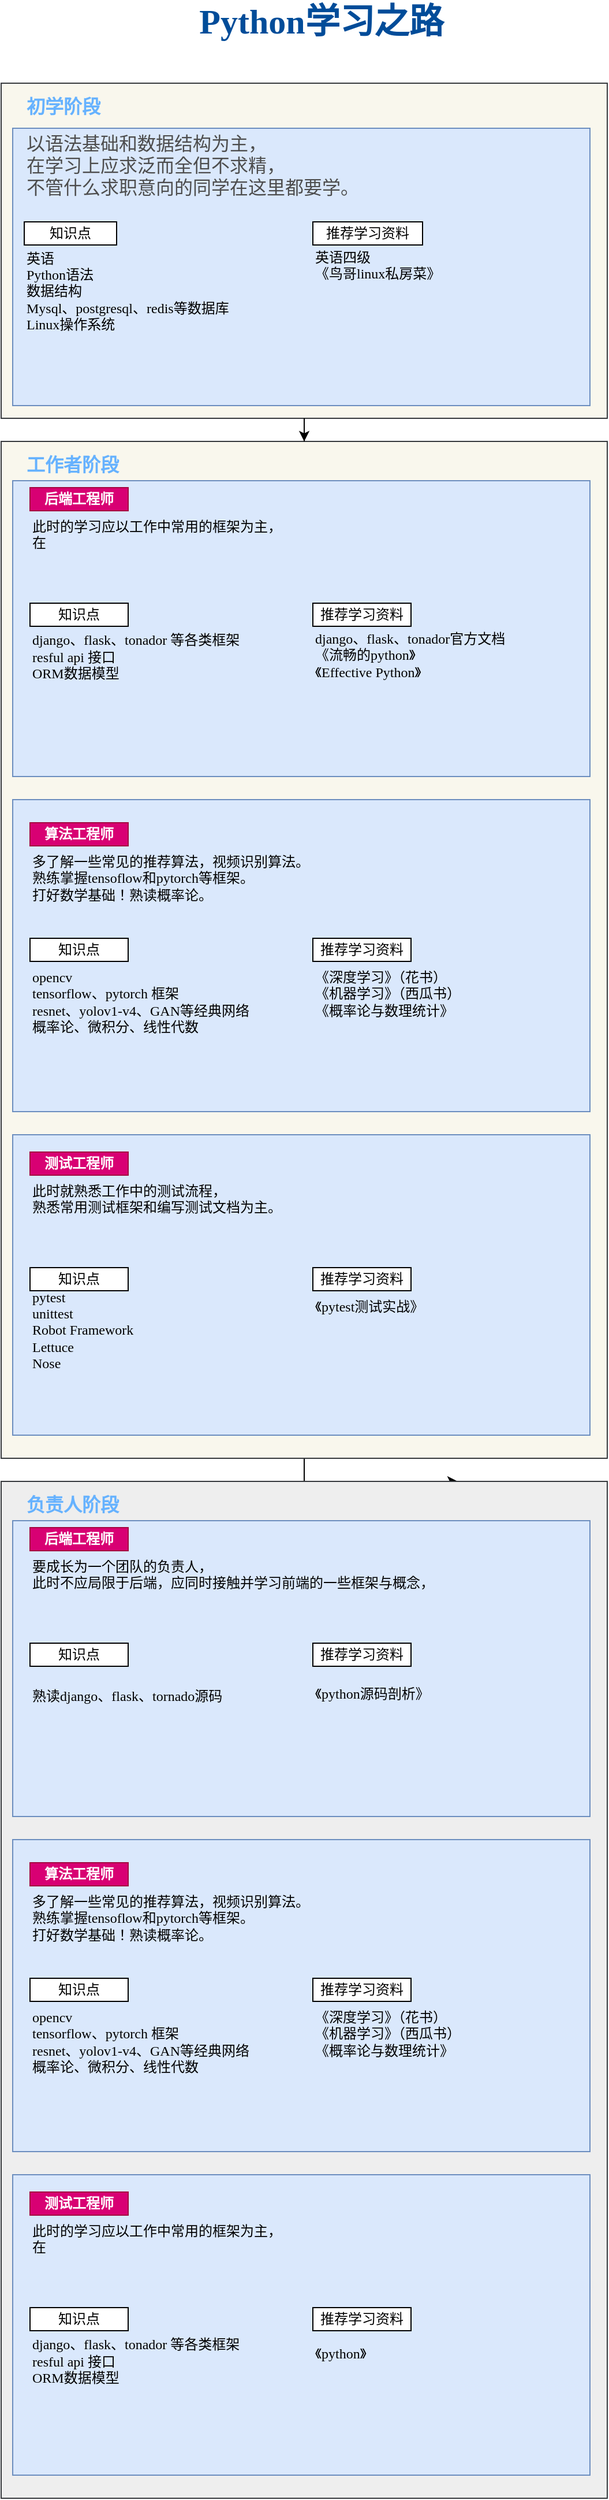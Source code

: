 <mxfile version="13.6.4" type="github">
  <diagram id="l5rkMX41A2DQlqJ6bJBF" name="Page-1">
    <mxGraphModel dx="813" dy="452" grid="1" gridSize="10" guides="1" tooltips="1" connect="1" arrows="1" fold="1" page="1" pageScale="1" pageWidth="850" pageHeight="1100" math="0" shadow="0">
      <root>
        <mxCell id="0" />
        <mxCell id="1" parent="0" />
        <mxCell id="UAcBqdveJcMJWKJadwkK-5" value="" style="rounded=0;whiteSpace=wrap;html=1;fillColor=#f9f7ed;strokeColor=#36393d;fontFamily=Comic Sans MS;" vertex="1" parent="1">
          <mxGeometry x="180" y="107" width="525" height="290" as="geometry" />
        </mxCell>
        <mxCell id="UAcBqdveJcMJWKJadwkK-65" value="" style="rounded=0;whiteSpace=wrap;html=1;align=left;fillColor=#dae8fc;strokeColor=#6c8ebf;fontFamily=Comic Sans MS;" vertex="1" parent="1">
          <mxGeometry x="190" y="146" width="500" height="240" as="geometry" />
        </mxCell>
        <mxCell id="UAcBqdveJcMJWKJadwkK-137" value="" style="edgeStyle=orthogonalEdgeStyle;rounded=0;orthogonalLoop=1;jettySize=auto;html=1;fontFamily=Comic Sans MS;" edge="1" parent="1" source="UAcBqdveJcMJWKJadwkK-7">
          <mxGeometry relative="1" as="geometry">
            <mxPoint x="575" y="1317" as="targetPoint" />
          </mxGeometry>
        </mxCell>
        <mxCell id="UAcBqdveJcMJWKJadwkK-7" value="" style="rounded=0;whiteSpace=wrap;html=1;fontFamily=Comic Sans MS;fillColor=#f9f7ed;strokeColor=#36393d;" vertex="1" parent="1">
          <mxGeometry x="180" y="417" width="525" height="880" as="geometry" />
        </mxCell>
        <mxCell id="UAcBqdveJcMJWKJadwkK-64" value="" style="rounded=0;whiteSpace=wrap;html=1;align=left;fillColor=#dae8fc;strokeColor=#6c8ebf;fontFamily=Comic Sans MS;" vertex="1" parent="1">
          <mxGeometry x="190" y="1017" width="500" height="260" as="geometry" />
        </mxCell>
        <mxCell id="UAcBqdveJcMJWKJadwkK-63" value="" style="rounded=0;whiteSpace=wrap;html=1;align=left;fillColor=#dae8fc;strokeColor=#6c8ebf;fontFamily=Comic Sans MS;" vertex="1" parent="1">
          <mxGeometry x="190" y="727" width="500" height="270" as="geometry" />
        </mxCell>
        <mxCell id="UAcBqdveJcMJWKJadwkK-56" value="" style="rounded=0;whiteSpace=wrap;html=1;align=left;fillColor=#dae8fc;strokeColor=#6c8ebf;fontFamily=Comic Sans MS;" vertex="1" parent="1">
          <mxGeometry x="190" y="451" width="500" height="256" as="geometry" />
        </mxCell>
        <mxCell id="UAcBqdveJcMJWKJadwkK-58" style="edgeStyle=orthogonalEdgeStyle;rounded=0;orthogonalLoop=1;jettySize=auto;html=1;entryX=0.5;entryY=0;entryDx=0;entryDy=0;fontFamily=Comic Sans MS;" edge="1" parent="1" source="UAcBqdveJcMJWKJadwkK-5" target="UAcBqdveJcMJWKJadwkK-7">
          <mxGeometry relative="1" as="geometry" />
        </mxCell>
        <mxCell id="UAcBqdveJcMJWKJadwkK-1" value="初学阶段" style="text;html=1;align=left;verticalAlign=middle;whiteSpace=wrap;rounded=0;fontSize=16;fontStyle=1;fontColor=#66B2FF;fontFamily=Comic Sans MS;" vertex="1" parent="1">
          <mxGeometry x="200" y="117" width="140" height="20" as="geometry" />
        </mxCell>
        <mxCell id="UAcBqdveJcMJWKJadwkK-2" value="&lt;font size=&quot;1&quot; color=&quot;#004C99&quot;&gt;&lt;b style=&quot;font-size: 30px&quot;&gt;Python学习之路&lt;/b&gt;&lt;/font&gt;" style="text;html=1;strokeColor=none;fillColor=none;align=center;verticalAlign=middle;whiteSpace=wrap;rounded=0;fontFamily=Comic Sans MS;" vertex="1" parent="1">
          <mxGeometry x="280" y="43" width="355" height="20" as="geometry" />
        </mxCell>
        <mxCell id="UAcBqdveJcMJWKJadwkK-3" value="&lt;p style=&quot;line-height: 120%&quot;&gt;以语法基础和数据结构为主，&lt;br&gt;在学习上应求泛而全但不求精，&lt;br&gt;不管什么求职意向的同学在这里都要学。&lt;/p&gt;" style="text;fillColor=none;align=left;verticalAlign=top;whiteSpace=wrap;rounded=0;fontSize=16;horizontal=1;labelPosition=center;verticalLabelPosition=middle;spacing=2;fontColor=#4D4D4D;labelBackgroundColor=none;spacingTop=0;fontStyle=0;html=1;fontFamily=Comic Sans MS;" vertex="1" parent="1">
          <mxGeometry x="200" y="127" width="400" height="100" as="geometry" />
        </mxCell>
        <mxCell id="UAcBqdveJcMJWKJadwkK-6" value="知识点" style="rounded=0;whiteSpace=wrap;html=1;fontFamily=Comic Sans MS;" vertex="1" parent="1">
          <mxGeometry x="200" y="227" width="80" height="20" as="geometry" />
        </mxCell>
        <mxCell id="UAcBqdveJcMJWKJadwkK-8" value="工作者阶段" style="text;html=1;align=left;verticalAlign=middle;whiteSpace=wrap;rounded=0;fontSize=16;fontStyle=1;fontColor=#66B2FF;fontFamily=Comic Sans MS;" vertex="1" parent="1">
          <mxGeometry x="200" y="427" width="140" height="20" as="geometry" />
        </mxCell>
        <mxCell id="UAcBqdveJcMJWKJadwkK-12" value="推荐学习资料" style="rounded=0;whiteSpace=wrap;html=1;fontFamily=Comic Sans MS;" vertex="1" parent="1">
          <mxGeometry x="450" y="227" width="95" height="20" as="geometry" />
        </mxCell>
        <mxCell id="UAcBqdveJcMJWKJadwkK-13" value="推荐学习资料" style="rounded=0;whiteSpace=wrap;html=1;fontFamily=Comic Sans MS;" vertex="1" parent="1">
          <mxGeometry x="450" y="557" width="85" height="20" as="geometry" />
        </mxCell>
        <mxCell id="UAcBqdveJcMJWKJadwkK-20" value="后端工程师" style="rounded=0;whiteSpace=wrap;html=1;fillColor=#d80073;strokeColor=#A50040;fontColor=#ffffff;fontStyle=1;fontFamily=Comic Sans MS;" vertex="1" parent="1">
          <mxGeometry x="205" y="457" width="85" height="20" as="geometry" />
        </mxCell>
        <mxCell id="UAcBqdveJcMJWKJadwkK-21" value="知识点" style="rounded=0;whiteSpace=wrap;html=1;fontFamily=Comic Sans MS;" vertex="1" parent="1">
          <mxGeometry x="205" y="557" width="85" height="20" as="geometry" />
        </mxCell>
        <mxCell id="UAcBqdveJcMJWKJadwkK-22" value="&lt;div&gt;此时的学习应以工作中常用的框架为主，&lt;/div&gt;&lt;div&gt;在&lt;br&gt;&lt;/div&gt;" style="text;html=1;strokeColor=none;fillColor=none;align=left;verticalAlign=top;whiteSpace=wrap;rounded=0;fontFamily=Comic Sans MS;" vertex="1" parent="1">
          <mxGeometry x="205" y="477" width="375" height="60" as="geometry" />
        </mxCell>
        <mxCell id="UAcBqdveJcMJWKJadwkK-39" value="&lt;div&gt;英语四级&lt;br&gt;&lt;/div&gt;&lt;div&gt;《鸟哥linux私房菜》&lt;/div&gt;&lt;div&gt;&lt;br&gt;&lt;/div&gt;" style="text;strokeColor=none;fillColor=none;align=left;verticalAlign=middle;whiteSpace=wrap;rounded=0;html=1;fontFamily=Comic Sans MS;" vertex="1" parent="1">
          <mxGeometry x="450" y="247" width="195" height="50" as="geometry" />
        </mxCell>
        <mxCell id="UAcBqdveJcMJWKJadwkK-40" value="&lt;p style=&quot;line-height: 120%&quot;&gt;英语&lt;br&gt;Python语法&lt;br&gt;数据结构&lt;br&gt;Mysql、postgresql、redis等数据库&lt;br&gt;Linux操作系统&lt;/p&gt;" style="text;strokeColor=none;fillColor=none;align=left;verticalAlign=middle;whiteSpace=wrap;rounded=0;&#xa;lineHeight=20px;labelBorderColor=none;html=1;fontFamily=Comic Sans MS;" vertex="1" parent="1">
          <mxGeometry x="200" y="247" width="235" height="80" as="geometry" />
        </mxCell>
        <mxCell id="UAcBqdveJcMJWKJadwkK-41" value="&lt;p style=&quot;line-height: 120%&quot;&gt;django、flask、tonador 等各类框架&lt;br&gt;resful api 接口&lt;br&gt;ORM数据模型&lt;br&gt;&lt;br&gt;&lt;br&gt;&lt;br&gt;&lt;br&gt;&lt;/p&gt;" style="text;strokeColor=none;fillColor=none;align=left;verticalAlign=middle;whiteSpace=wrap;rounded=0;&#xa;lineHeight=20px;labelBorderColor=none;html=1;fontFamily=Comic Sans MS;" vertex="1" parent="1">
          <mxGeometry x="205" y="577" width="235" height="110" as="geometry" />
        </mxCell>
        <mxCell id="UAcBqdveJcMJWKJadwkK-42" value="&lt;div&gt;django、flask、tonador官方文档&lt;/div&gt;&lt;div&gt;《流畅的python》&lt;/div&gt;《Effective Python》" style="text;strokeColor=none;fillColor=none;align=left;verticalAlign=middle;whiteSpace=wrap;rounded=0;&#xa;lineHeight=20px;labelBorderColor=none;html=1;fontFamily=Comic Sans MS;" vertex="1" parent="1">
          <mxGeometry x="450" y="577" width="235" height="50" as="geometry" />
        </mxCell>
        <mxCell id="UAcBqdveJcMJWKJadwkK-43" value="推荐学习资料" style="rounded=0;whiteSpace=wrap;html=1;fontFamily=Comic Sans MS;" vertex="1" parent="1">
          <mxGeometry x="450" y="847" width="85" height="20" as="geometry" />
        </mxCell>
        <mxCell id="UAcBqdveJcMJWKJadwkK-44" value="算法工程师" style="rounded=0;whiteSpace=wrap;html=1;fontStyle=1;fillColor=#d80073;strokeColor=#A50040;fontColor=#ffffff;fontFamily=Comic Sans MS;" vertex="1" parent="1">
          <mxGeometry x="205" y="747" width="85" height="20" as="geometry" />
        </mxCell>
        <mxCell id="UAcBqdveJcMJWKJadwkK-45" value="知识点" style="rounded=0;whiteSpace=wrap;html=1;fontFamily=Comic Sans MS;" vertex="1" parent="1">
          <mxGeometry x="205" y="847" width="85" height="20" as="geometry" />
        </mxCell>
        <mxCell id="UAcBqdveJcMJWKJadwkK-46" value="&lt;div&gt;多了解一些常见的推荐算法，视频识别算法。&lt;/div&gt;&lt;div&gt;熟练掌握tensoflow和pytorch等框架。&lt;/div&gt;&lt;div&gt;打好数学基础！熟读概率论。&lt;br&gt;&lt;/div&gt;" style="text;html=1;strokeColor=none;fillColor=none;align=left;verticalAlign=top;whiteSpace=wrap;rounded=0;fontFamily=Comic Sans MS;" vertex="1" parent="1">
          <mxGeometry x="205" y="767" width="375" height="80" as="geometry" />
        </mxCell>
        <mxCell id="UAcBqdveJcMJWKJadwkK-47" value="&lt;div&gt;opencv&lt;/div&gt;&lt;div&gt;tensorflow、pytorch 框架&lt;br&gt;&lt;/div&gt;&lt;div&gt;resnet、yolov1-v4、GAN等经典网络&lt;/div&gt;&lt;div&gt;概率论、微积分、线性代数&lt;br&gt;&lt;/div&gt;" style="text;strokeColor=none;fillColor=none;align=left;verticalAlign=top;whiteSpace=wrap;rounded=0;&#xa;lineHeight=20px;labelBorderColor=none;html=1;fontFamily=Comic Sans MS;" vertex="1" parent="1">
          <mxGeometry x="205" y="867" width="205" height="80" as="geometry" />
        </mxCell>
        <mxCell id="UAcBqdveJcMJWKJadwkK-48" value="&lt;div&gt;《深度学习》（花书）&lt;/div&gt;&lt;div&gt;《机器学习》（西瓜书）&lt;/div&gt;&lt;div&gt;《概率论与数理统计》&lt;br&gt;&lt;/div&gt;" style="text;strokeColor=none;fillColor=none;align=left;verticalAlign=top;whiteSpace=wrap;rounded=0;&#xa;lineHeight=20px;labelBorderColor=none;html=1;fontFamily=Comic Sans MS;" vertex="1" parent="1">
          <mxGeometry x="450" y="867" width="235" height="80" as="geometry" />
        </mxCell>
        <mxCell id="UAcBqdveJcMJWKJadwkK-49" value="推荐学习资料" style="rounded=0;whiteSpace=wrap;html=1;fontFamily=Comic Sans MS;" vertex="1" parent="1">
          <mxGeometry x="450" y="1132" width="85" height="20" as="geometry" />
        </mxCell>
        <mxCell id="UAcBqdveJcMJWKJadwkK-50" value="测试工程师" style="rounded=0;whiteSpace=wrap;html=1;fillColor=#d80073;strokeColor=#A50040;fontColor=#ffffff;fontStyle=1;fontFamily=Comic Sans MS;" vertex="1" parent="1">
          <mxGeometry x="205" y="1032" width="85" height="20" as="geometry" />
        </mxCell>
        <mxCell id="UAcBqdveJcMJWKJadwkK-51" value="知识点" style="rounded=0;whiteSpace=wrap;html=1;fontFamily=Comic Sans MS;" vertex="1" parent="1">
          <mxGeometry x="205" y="1132" width="85" height="20" as="geometry" />
        </mxCell>
        <mxCell id="UAcBqdveJcMJWKJadwkK-52" value="&lt;div&gt;此时就熟悉工作中的测试流程，&lt;/div&gt;&lt;div&gt;熟悉常用测试框架和编写测试文档为主。&lt;br&gt;&lt;/div&gt;" style="text;html=1;strokeColor=none;fillColor=none;align=left;verticalAlign=top;whiteSpace=wrap;rounded=0;fontFamily=Comic Sans MS;" vertex="1" parent="1">
          <mxGeometry x="205" y="1052" width="375" height="60" as="geometry" />
        </mxCell>
        <mxCell id="UAcBqdveJcMJWKJadwkK-53" value="&lt;div&gt;pytest&lt;/div&gt;&lt;div&gt;unittest&lt;/div&gt;&lt;div&gt;Robot Framework&lt;br&gt;&lt;/div&gt;&lt;div&gt;Lettuce&lt;/div&gt;&lt;div&gt;Nose&lt;br&gt;&lt;/div&gt;" style="text;strokeColor=none;fillColor=none;align=left;verticalAlign=middle;whiteSpace=wrap;rounded=0;&#xa;lineHeight=20px;labelBorderColor=none;html=1;fontFamily=Comic Sans MS;" vertex="1" parent="1">
          <mxGeometry x="205" y="1152" width="145" height="68" as="geometry" />
        </mxCell>
        <mxCell id="UAcBqdveJcMJWKJadwkK-54" value="《pytest测试实战》" style="text;strokeColor=none;fillColor=none;align=left;verticalAlign=top;whiteSpace=wrap;rounded=0;&#xa;lineHeight=20px;labelBorderColor=none;html=1;fontFamily=Comic Sans MS;" vertex="1" parent="1">
          <mxGeometry x="450" y="1152" width="235" height="50" as="geometry" />
        </mxCell>
        <mxCell id="UAcBqdveJcMJWKJadwkK-114" value="" style="rounded=0;whiteSpace=wrap;html=1;fillColor=#eeeeee;strokeColor=#36393d;fontFamily=Comic Sans MS;" vertex="1" parent="1">
          <mxGeometry x="180" y="1317" width="525" height="880" as="geometry" />
        </mxCell>
        <mxCell id="UAcBqdveJcMJWKJadwkK-115" value="" style="rounded=0;whiteSpace=wrap;html=1;align=left;fillColor=#dae8fc;strokeColor=#6c8ebf;fontFamily=Comic Sans MS;" vertex="1" parent="1">
          <mxGeometry x="190" y="1917" width="500" height="260" as="geometry" />
        </mxCell>
        <mxCell id="UAcBqdveJcMJWKJadwkK-116" value="" style="rounded=0;whiteSpace=wrap;html=1;align=left;fillColor=#dae8fc;strokeColor=#6c8ebf;fontFamily=Comic Sans MS;" vertex="1" parent="1">
          <mxGeometry x="190" y="1627" width="500" height="270" as="geometry" />
        </mxCell>
        <mxCell id="UAcBqdveJcMJWKJadwkK-117" value="" style="rounded=0;whiteSpace=wrap;html=1;align=left;fillColor=#dae8fc;strokeColor=#6c8ebf;fontFamily=Comic Sans MS;" vertex="1" parent="1">
          <mxGeometry x="190" y="1351" width="500" height="256" as="geometry" />
        </mxCell>
        <mxCell id="UAcBqdveJcMJWKJadwkK-118" value="负责人阶段" style="text;html=1;align=left;verticalAlign=middle;whiteSpace=wrap;rounded=0;fontSize=16;fontStyle=1;fontColor=#66B2FF;fontFamily=Comic Sans MS;" vertex="1" parent="1">
          <mxGeometry x="200" y="1327" width="140" height="20" as="geometry" />
        </mxCell>
        <mxCell id="UAcBqdveJcMJWKJadwkK-119" value="推荐学习资料" style="rounded=0;whiteSpace=wrap;html=1;fontFamily=Comic Sans MS;" vertex="1" parent="1">
          <mxGeometry x="450" y="1457" width="85" height="20" as="geometry" />
        </mxCell>
        <mxCell id="UAcBqdveJcMJWKJadwkK-120" value="后端工程师" style="rounded=0;whiteSpace=wrap;html=1;fillColor=#d80073;strokeColor=#A50040;fontColor=#ffffff;fontStyle=1;fontFamily=Comic Sans MS;" vertex="1" parent="1">
          <mxGeometry x="205" y="1357" width="85" height="20" as="geometry" />
        </mxCell>
        <mxCell id="UAcBqdveJcMJWKJadwkK-121" value="知识点" style="rounded=0;whiteSpace=wrap;html=1;fontFamily=Comic Sans MS;" vertex="1" parent="1">
          <mxGeometry x="205" y="1457" width="85" height="20" as="geometry" />
        </mxCell>
        <mxCell id="UAcBqdveJcMJWKJadwkK-122" value="&lt;div&gt;要成长为一个团队的负责人，&lt;/div&gt;&lt;div&gt;此时不应局限于后端，应同时接触并学习前端的一些框架与概念，&lt;/div&gt;&lt;div&gt;&lt;br&gt;&lt;/div&gt;" style="text;html=1;strokeColor=none;fillColor=none;align=left;verticalAlign=top;whiteSpace=wrap;rounded=0;fontFamily=Comic Sans MS;" vertex="1" parent="1">
          <mxGeometry x="205" y="1377" width="375" height="60" as="geometry" />
        </mxCell>
        <mxCell id="UAcBqdveJcMJWKJadwkK-123" value="&lt;p style=&quot;line-height: 120%&quot;&gt;熟读django、flask、tornado源码&lt;/p&gt;&lt;p style=&quot;line-height: 120%&quot;&gt; &lt;br&gt;&lt;br&gt;&lt;br&gt;&lt;br&gt;&lt;br&gt;&lt;/p&gt;" style="text;strokeColor=none;fillColor=none;align=left;verticalAlign=top;whiteSpace=wrap;rounded=0;&#xa;lineHeight=20px;labelBorderColor=none;html=1;fontFamily=Comic Sans MS;" vertex="1" parent="1">
          <mxGeometry x="205" y="1477" width="235" height="90" as="geometry" />
        </mxCell>
        <mxCell id="UAcBqdveJcMJWKJadwkK-125" value="推荐学习资料" style="rounded=0;whiteSpace=wrap;html=1;fontFamily=Comic Sans MS;" vertex="1" parent="1">
          <mxGeometry x="450" y="1747" width="85" height="20" as="geometry" />
        </mxCell>
        <mxCell id="UAcBqdveJcMJWKJadwkK-126" value="算法工程师" style="rounded=0;whiteSpace=wrap;html=1;fontStyle=1;fillColor=#d80073;strokeColor=#A50040;fontColor=#ffffff;fontFamily=Comic Sans MS;" vertex="1" parent="1">
          <mxGeometry x="205" y="1647" width="85" height="20" as="geometry" />
        </mxCell>
        <mxCell id="UAcBqdveJcMJWKJadwkK-127" value="知识点" style="rounded=0;whiteSpace=wrap;html=1;fontFamily=Comic Sans MS;" vertex="1" parent="1">
          <mxGeometry x="205" y="1747" width="85" height="20" as="geometry" />
        </mxCell>
        <mxCell id="UAcBqdveJcMJWKJadwkK-128" value="&lt;div&gt;多了解一些常见的推荐算法，视频识别算法。&lt;/div&gt;&lt;div&gt;熟练掌握tensoflow和pytorch等框架。&lt;/div&gt;&lt;div&gt;打好数学基础！熟读概率论。&lt;br&gt;&lt;/div&gt;" style="text;html=1;strokeColor=none;fillColor=none;align=left;verticalAlign=top;whiteSpace=wrap;rounded=0;fontFamily=Comic Sans MS;" vertex="1" parent="1">
          <mxGeometry x="205" y="1667" width="375" height="80" as="geometry" />
        </mxCell>
        <mxCell id="UAcBqdveJcMJWKJadwkK-129" value="&lt;div&gt;opencv&lt;/div&gt;&lt;div&gt;tensorflow、pytorch 框架&lt;br&gt;&lt;/div&gt;&lt;div&gt;resnet、yolov1-v4、GAN等经典网络&lt;/div&gt;&lt;div&gt;概率论、微积分、线性代数&lt;br&gt;&lt;/div&gt;" style="text;strokeColor=none;fillColor=none;align=left;verticalAlign=top;whiteSpace=wrap;rounded=0;&#xa;lineHeight=20px;labelBorderColor=none;html=1;fontFamily=Comic Sans MS;" vertex="1" parent="1">
          <mxGeometry x="205" y="1767" width="205" height="80" as="geometry" />
        </mxCell>
        <mxCell id="UAcBqdveJcMJWKJadwkK-130" value="&lt;div&gt;《深度学习》（花书）&lt;/div&gt;&lt;div&gt;《机器学习》（西瓜书）&lt;/div&gt;&lt;div&gt;《概率论与数理统计》&lt;br&gt;&lt;/div&gt;" style="text;strokeColor=none;fillColor=none;align=left;verticalAlign=top;whiteSpace=wrap;rounded=0;&#xa;lineHeight=20px;labelBorderColor=none;html=1;fontFamily=Comic Sans MS;" vertex="1" parent="1">
          <mxGeometry x="450" y="1767" width="235" height="80" as="geometry" />
        </mxCell>
        <mxCell id="UAcBqdveJcMJWKJadwkK-131" value="推荐学习资料" style="rounded=0;whiteSpace=wrap;html=1;fontFamily=Comic Sans MS;" vertex="1" parent="1">
          <mxGeometry x="450" y="2032" width="85" height="20" as="geometry" />
        </mxCell>
        <mxCell id="UAcBqdveJcMJWKJadwkK-132" value="测试工程师" style="rounded=0;whiteSpace=wrap;html=1;fillColor=#d80073;strokeColor=#A50040;fontColor=#ffffff;fontStyle=1;fontFamily=Comic Sans MS;" vertex="1" parent="1">
          <mxGeometry x="205" y="1932" width="85" height="20" as="geometry" />
        </mxCell>
        <mxCell id="UAcBqdveJcMJWKJadwkK-133" value="知识点" style="rounded=0;whiteSpace=wrap;html=1;fontFamily=Comic Sans MS;" vertex="1" parent="1">
          <mxGeometry x="205" y="2032" width="85" height="20" as="geometry" />
        </mxCell>
        <mxCell id="UAcBqdveJcMJWKJadwkK-134" value="&lt;div&gt;此时的学习应以工作中常用的框架为主，&lt;/div&gt;&lt;div&gt;在&lt;br&gt;&lt;/div&gt;" style="text;html=1;strokeColor=none;fillColor=none;align=left;verticalAlign=top;whiteSpace=wrap;rounded=0;fontFamily=Comic Sans MS;" vertex="1" parent="1">
          <mxGeometry x="205" y="1952" width="375" height="60" as="geometry" />
        </mxCell>
        <mxCell id="UAcBqdveJcMJWKJadwkK-135" value="&lt;p style=&quot;line-height: 120%&quot;&gt;django、flask、tonador 等各类框架&lt;br&gt;resful api 接口&lt;br&gt;ORM数据模型&lt;br&gt;&lt;br&gt;&lt;br&gt;&lt;br&gt;&lt;br&gt;&lt;/p&gt;" style="text;strokeColor=none;fillColor=none;align=left;verticalAlign=middle;whiteSpace=wrap;rounded=0;&#xa;lineHeight=20px;labelBorderColor=none;html=1;fontFamily=Comic Sans MS;" vertex="1" parent="1">
          <mxGeometry x="205" y="2052" width="235" height="110" as="geometry" />
        </mxCell>
        <mxCell id="UAcBqdveJcMJWKJadwkK-136" value="《python》" style="text;strokeColor=none;fillColor=none;align=left;verticalAlign=middle;whiteSpace=wrap;rounded=0;&#xa;lineHeight=20px;labelBorderColor=none;html=1;fontFamily=Comic Sans MS;" vertex="1" parent="1">
          <mxGeometry x="450" y="2047" width="235" height="50" as="geometry" />
        </mxCell>
        <mxCell id="UAcBqdveJcMJWKJadwkK-138" value="《python源码剖析》" style="text;strokeColor=none;fillColor=none;align=left;verticalAlign=top;whiteSpace=wrap;rounded=0;&#xa;lineHeight=20px;labelBorderColor=none;html=1;fontFamily=Comic Sans MS;" vertex="1" parent="1">
          <mxGeometry x="450" y="1487" width="235" height="50" as="geometry" />
        </mxCell>
      </root>
    </mxGraphModel>
  </diagram>
</mxfile>

